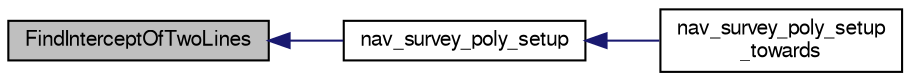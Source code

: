 digraph "FindInterceptOfTwoLines"
{
  edge [fontname="FreeSans",fontsize="10",labelfontname="FreeSans",labelfontsize="10"];
  node [fontname="FreeSans",fontsize="10",shape=record];
  rankdir="LR";
  Node1 [label="FindInterceptOfTwoLines",height=0.2,width=0.4,color="black", fillcolor="grey75", style="filled", fontcolor="black"];
  Node1 -> Node2 [dir="back",color="midnightblue",fontsize="10",style="solid",fontname="FreeSans"];
  Node2 [label="nav_survey_poly_setup",height=0.2,width=0.4,color="black", fillcolor="white", style="filled",URL="$nav__survey__poly__rotorcraft_8h.html#ae0f8ecedc87a5a6ed72c16102d978f87",tooltip="Setup polygon survey. "];
  Node2 -> Node3 [dir="back",color="midnightblue",fontsize="10",style="solid",fontname="FreeSans"];
  Node3 [label="nav_survey_poly_setup\l_towards",height=0.2,width=0.4,color="black", fillcolor="white", style="filled",URL="$nav__survey__poly__rotorcraft_8h.html#a63b01e18c5f721e91ff6f9d144b6a63d",tooltip="Setup \"dynamic\" polygon survey with sweep orientation towards a waypoint. "];
}
